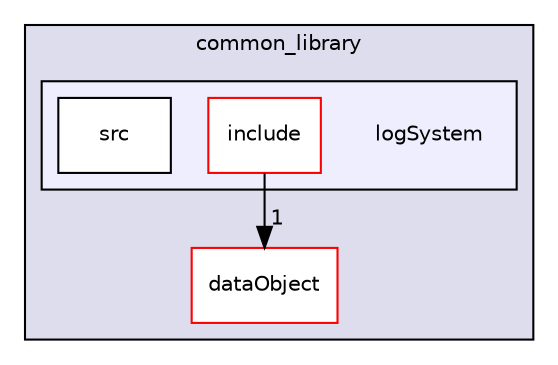 digraph "/home/iijimarobot/workspace/Ubuntu/workspace/gitSpace/common_library/common_library/logSystem" {
  compound=true
  node [ fontsize="10", fontname="Helvetica"];
  edge [ labelfontsize="10", labelfontname="Helvetica"];
  subgraph clusterdir_09a3f5de0991353e96b0713821b92fb6 {
    graph [ bgcolor="#ddddee", pencolor="black", label="common_library" fontname="Helvetica", fontsize="10", URL="dir_09a3f5de0991353e96b0713821b92fb6.html"]
  dir_38f5a69fab2cf79a5e8dfd2c0018f8c2 [shape=box label="dataObject" fillcolor="white" style="filled" color="red" URL="dir_38f5a69fab2cf79a5e8dfd2c0018f8c2.html"];
  subgraph clusterdir_a732e53396a1f3918ed7ce9c8ddc0f8f {
    graph [ bgcolor="#eeeeff", pencolor="black", label="" URL="dir_a732e53396a1f3918ed7ce9c8ddc0f8f.html"];
    dir_a732e53396a1f3918ed7ce9c8ddc0f8f [shape=plaintext label="logSystem"];
  dir_632556cab27d9c33877431b88f95403b [shape=box label="include" fillcolor="white" style="filled" color="red" URL="dir_632556cab27d9c33877431b88f95403b.html"];
  dir_b273aba591b400e74aef7eb041e0e315 [shape=box label="src" fillcolor="white" style="filled" URL="dir_b273aba591b400e74aef7eb041e0e315.html"];
  }
  }
  dir_632556cab27d9c33877431b88f95403b->dir_38f5a69fab2cf79a5e8dfd2c0018f8c2 [headlabel="1", labeldistance=1.5 headhref="dir_000009_000001.html"];
}
